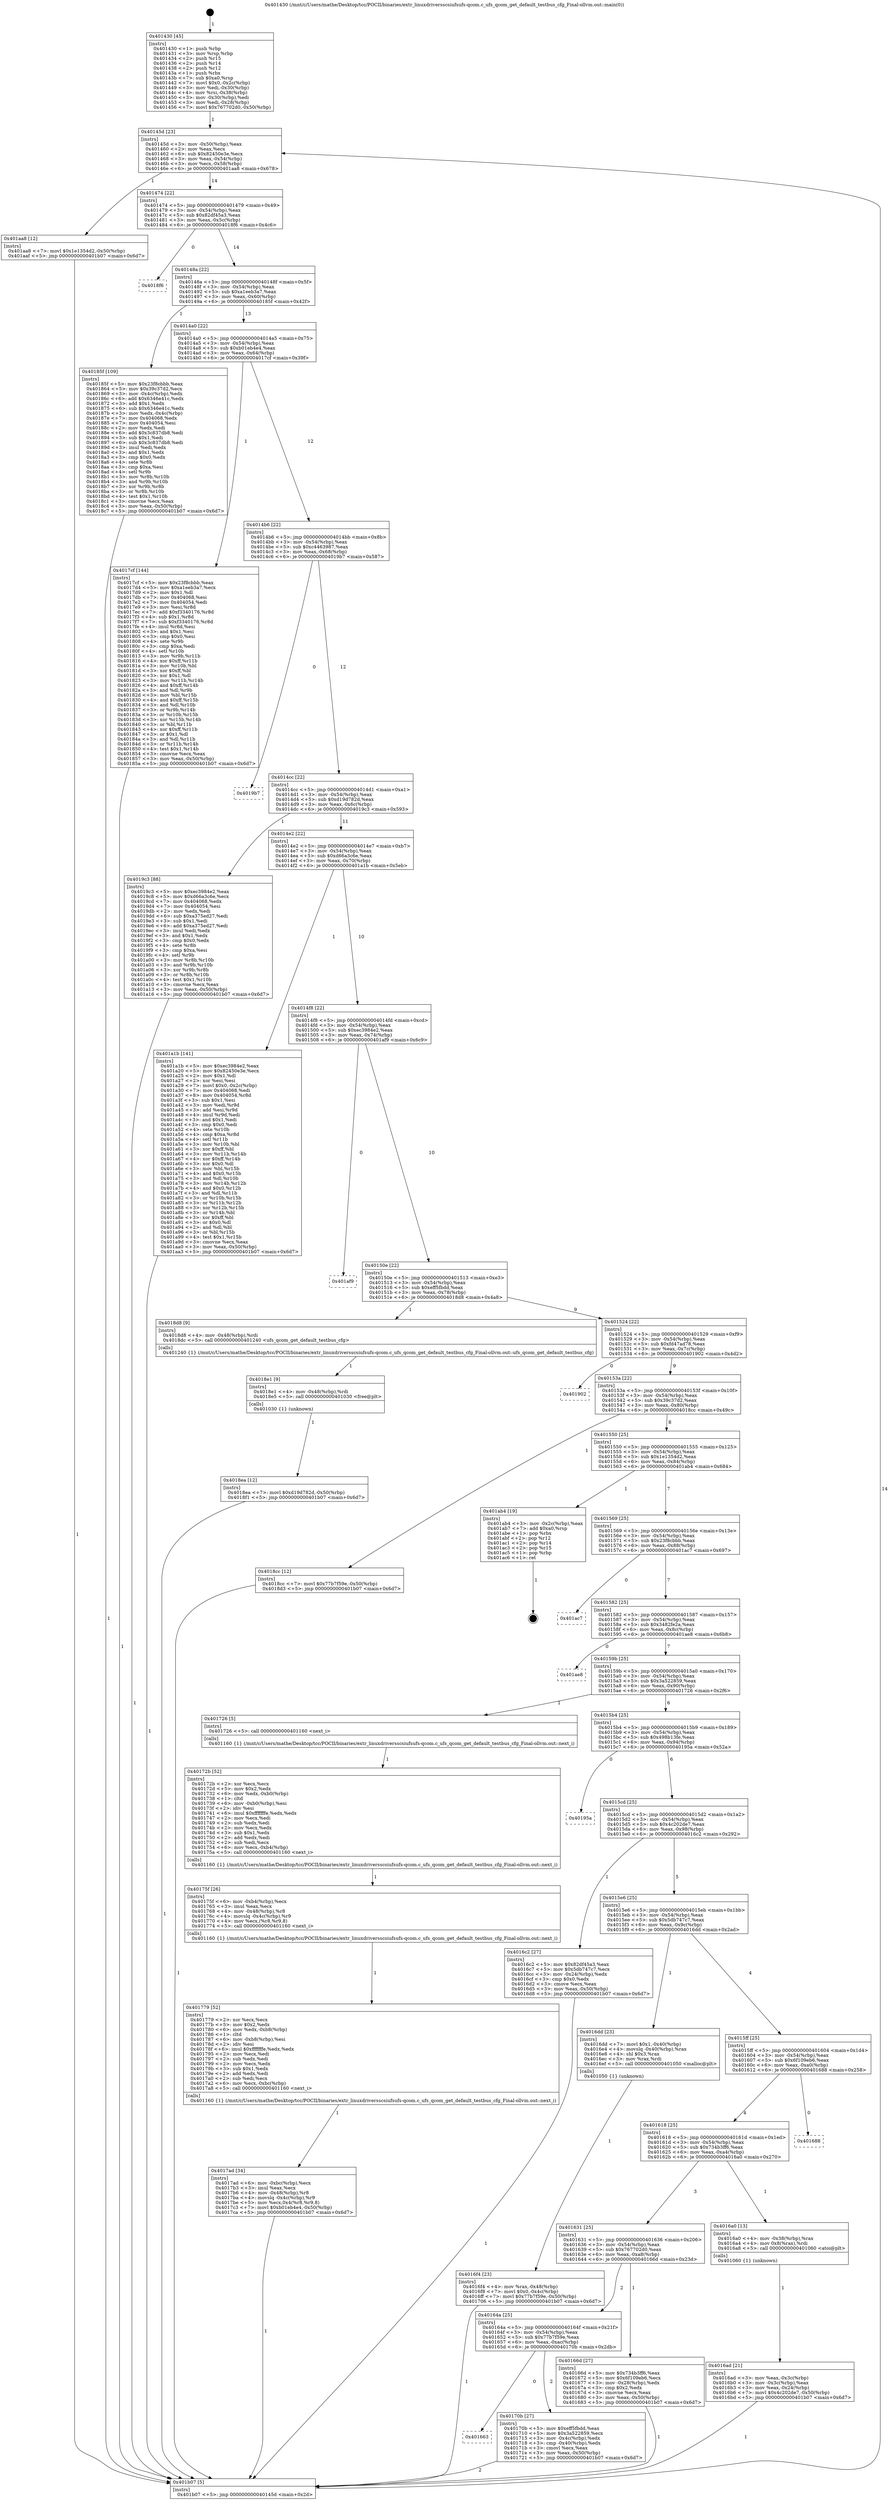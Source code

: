 digraph "0x401430" {
  label = "0x401430 (/mnt/c/Users/mathe/Desktop/tcc/POCII/binaries/extr_linuxdriversscsiufsufs-qcom.c_ufs_qcom_get_default_testbus_cfg_Final-ollvm.out::main(0))"
  labelloc = "t"
  node[shape=record]

  Entry [label="",width=0.3,height=0.3,shape=circle,fillcolor=black,style=filled]
  "0x40145d" [label="{
     0x40145d [23]\l
     | [instrs]\l
     &nbsp;&nbsp;0x40145d \<+3\>: mov -0x50(%rbp),%eax\l
     &nbsp;&nbsp;0x401460 \<+2\>: mov %eax,%ecx\l
     &nbsp;&nbsp;0x401462 \<+6\>: sub $0x82450e3e,%ecx\l
     &nbsp;&nbsp;0x401468 \<+3\>: mov %eax,-0x54(%rbp)\l
     &nbsp;&nbsp;0x40146b \<+3\>: mov %ecx,-0x58(%rbp)\l
     &nbsp;&nbsp;0x40146e \<+6\>: je 0000000000401aa8 \<main+0x678\>\l
  }"]
  "0x401aa8" [label="{
     0x401aa8 [12]\l
     | [instrs]\l
     &nbsp;&nbsp;0x401aa8 \<+7\>: movl $0x1e1354d2,-0x50(%rbp)\l
     &nbsp;&nbsp;0x401aaf \<+5\>: jmp 0000000000401b07 \<main+0x6d7\>\l
  }"]
  "0x401474" [label="{
     0x401474 [22]\l
     | [instrs]\l
     &nbsp;&nbsp;0x401474 \<+5\>: jmp 0000000000401479 \<main+0x49\>\l
     &nbsp;&nbsp;0x401479 \<+3\>: mov -0x54(%rbp),%eax\l
     &nbsp;&nbsp;0x40147c \<+5\>: sub $0x82df45a3,%eax\l
     &nbsp;&nbsp;0x401481 \<+3\>: mov %eax,-0x5c(%rbp)\l
     &nbsp;&nbsp;0x401484 \<+6\>: je 00000000004018f6 \<main+0x4c6\>\l
  }"]
  Exit [label="",width=0.3,height=0.3,shape=circle,fillcolor=black,style=filled,peripheries=2]
  "0x4018f6" [label="{
     0x4018f6\l
  }", style=dashed]
  "0x40148a" [label="{
     0x40148a [22]\l
     | [instrs]\l
     &nbsp;&nbsp;0x40148a \<+5\>: jmp 000000000040148f \<main+0x5f\>\l
     &nbsp;&nbsp;0x40148f \<+3\>: mov -0x54(%rbp),%eax\l
     &nbsp;&nbsp;0x401492 \<+5\>: sub $0xa1eeb3a7,%eax\l
     &nbsp;&nbsp;0x401497 \<+3\>: mov %eax,-0x60(%rbp)\l
     &nbsp;&nbsp;0x40149a \<+6\>: je 000000000040185f \<main+0x42f\>\l
  }"]
  "0x4018ea" [label="{
     0x4018ea [12]\l
     | [instrs]\l
     &nbsp;&nbsp;0x4018ea \<+7\>: movl $0xd19d782d,-0x50(%rbp)\l
     &nbsp;&nbsp;0x4018f1 \<+5\>: jmp 0000000000401b07 \<main+0x6d7\>\l
  }"]
  "0x40185f" [label="{
     0x40185f [109]\l
     | [instrs]\l
     &nbsp;&nbsp;0x40185f \<+5\>: mov $0x23f8cbbb,%eax\l
     &nbsp;&nbsp;0x401864 \<+5\>: mov $0x39c37d2,%ecx\l
     &nbsp;&nbsp;0x401869 \<+3\>: mov -0x4c(%rbp),%edx\l
     &nbsp;&nbsp;0x40186c \<+6\>: add $0x6346e41c,%edx\l
     &nbsp;&nbsp;0x401872 \<+3\>: add $0x1,%edx\l
     &nbsp;&nbsp;0x401875 \<+6\>: sub $0x6346e41c,%edx\l
     &nbsp;&nbsp;0x40187b \<+3\>: mov %edx,-0x4c(%rbp)\l
     &nbsp;&nbsp;0x40187e \<+7\>: mov 0x404068,%edx\l
     &nbsp;&nbsp;0x401885 \<+7\>: mov 0x404054,%esi\l
     &nbsp;&nbsp;0x40188c \<+2\>: mov %edx,%edi\l
     &nbsp;&nbsp;0x40188e \<+6\>: add $0x3c837db8,%edi\l
     &nbsp;&nbsp;0x401894 \<+3\>: sub $0x1,%edi\l
     &nbsp;&nbsp;0x401897 \<+6\>: sub $0x3c837db8,%edi\l
     &nbsp;&nbsp;0x40189d \<+3\>: imul %edi,%edx\l
     &nbsp;&nbsp;0x4018a0 \<+3\>: and $0x1,%edx\l
     &nbsp;&nbsp;0x4018a3 \<+3\>: cmp $0x0,%edx\l
     &nbsp;&nbsp;0x4018a6 \<+4\>: sete %r8b\l
     &nbsp;&nbsp;0x4018aa \<+3\>: cmp $0xa,%esi\l
     &nbsp;&nbsp;0x4018ad \<+4\>: setl %r9b\l
     &nbsp;&nbsp;0x4018b1 \<+3\>: mov %r8b,%r10b\l
     &nbsp;&nbsp;0x4018b4 \<+3\>: and %r9b,%r10b\l
     &nbsp;&nbsp;0x4018b7 \<+3\>: xor %r9b,%r8b\l
     &nbsp;&nbsp;0x4018ba \<+3\>: or %r8b,%r10b\l
     &nbsp;&nbsp;0x4018bd \<+4\>: test $0x1,%r10b\l
     &nbsp;&nbsp;0x4018c1 \<+3\>: cmovne %ecx,%eax\l
     &nbsp;&nbsp;0x4018c4 \<+3\>: mov %eax,-0x50(%rbp)\l
     &nbsp;&nbsp;0x4018c7 \<+5\>: jmp 0000000000401b07 \<main+0x6d7\>\l
  }"]
  "0x4014a0" [label="{
     0x4014a0 [22]\l
     | [instrs]\l
     &nbsp;&nbsp;0x4014a0 \<+5\>: jmp 00000000004014a5 \<main+0x75\>\l
     &nbsp;&nbsp;0x4014a5 \<+3\>: mov -0x54(%rbp),%eax\l
     &nbsp;&nbsp;0x4014a8 \<+5\>: sub $0xb01eb4e4,%eax\l
     &nbsp;&nbsp;0x4014ad \<+3\>: mov %eax,-0x64(%rbp)\l
     &nbsp;&nbsp;0x4014b0 \<+6\>: je 00000000004017cf \<main+0x39f\>\l
  }"]
  "0x4018e1" [label="{
     0x4018e1 [9]\l
     | [instrs]\l
     &nbsp;&nbsp;0x4018e1 \<+4\>: mov -0x48(%rbp),%rdi\l
     &nbsp;&nbsp;0x4018e5 \<+5\>: call 0000000000401030 \<free@plt\>\l
     | [calls]\l
     &nbsp;&nbsp;0x401030 \{1\} (unknown)\l
  }"]
  "0x4017cf" [label="{
     0x4017cf [144]\l
     | [instrs]\l
     &nbsp;&nbsp;0x4017cf \<+5\>: mov $0x23f8cbbb,%eax\l
     &nbsp;&nbsp;0x4017d4 \<+5\>: mov $0xa1eeb3a7,%ecx\l
     &nbsp;&nbsp;0x4017d9 \<+2\>: mov $0x1,%dl\l
     &nbsp;&nbsp;0x4017db \<+7\>: mov 0x404068,%esi\l
     &nbsp;&nbsp;0x4017e2 \<+7\>: mov 0x404054,%edi\l
     &nbsp;&nbsp;0x4017e9 \<+3\>: mov %esi,%r8d\l
     &nbsp;&nbsp;0x4017ec \<+7\>: add $0xf3340176,%r8d\l
     &nbsp;&nbsp;0x4017f3 \<+4\>: sub $0x1,%r8d\l
     &nbsp;&nbsp;0x4017f7 \<+7\>: sub $0xf3340176,%r8d\l
     &nbsp;&nbsp;0x4017fe \<+4\>: imul %r8d,%esi\l
     &nbsp;&nbsp;0x401802 \<+3\>: and $0x1,%esi\l
     &nbsp;&nbsp;0x401805 \<+3\>: cmp $0x0,%esi\l
     &nbsp;&nbsp;0x401808 \<+4\>: sete %r9b\l
     &nbsp;&nbsp;0x40180c \<+3\>: cmp $0xa,%edi\l
     &nbsp;&nbsp;0x40180f \<+4\>: setl %r10b\l
     &nbsp;&nbsp;0x401813 \<+3\>: mov %r9b,%r11b\l
     &nbsp;&nbsp;0x401816 \<+4\>: xor $0xff,%r11b\l
     &nbsp;&nbsp;0x40181a \<+3\>: mov %r10b,%bl\l
     &nbsp;&nbsp;0x40181d \<+3\>: xor $0xff,%bl\l
     &nbsp;&nbsp;0x401820 \<+3\>: xor $0x1,%dl\l
     &nbsp;&nbsp;0x401823 \<+3\>: mov %r11b,%r14b\l
     &nbsp;&nbsp;0x401826 \<+4\>: and $0xff,%r14b\l
     &nbsp;&nbsp;0x40182a \<+3\>: and %dl,%r9b\l
     &nbsp;&nbsp;0x40182d \<+3\>: mov %bl,%r15b\l
     &nbsp;&nbsp;0x401830 \<+4\>: and $0xff,%r15b\l
     &nbsp;&nbsp;0x401834 \<+3\>: and %dl,%r10b\l
     &nbsp;&nbsp;0x401837 \<+3\>: or %r9b,%r14b\l
     &nbsp;&nbsp;0x40183a \<+3\>: or %r10b,%r15b\l
     &nbsp;&nbsp;0x40183d \<+3\>: xor %r15b,%r14b\l
     &nbsp;&nbsp;0x401840 \<+3\>: or %bl,%r11b\l
     &nbsp;&nbsp;0x401843 \<+4\>: xor $0xff,%r11b\l
     &nbsp;&nbsp;0x401847 \<+3\>: or $0x1,%dl\l
     &nbsp;&nbsp;0x40184a \<+3\>: and %dl,%r11b\l
     &nbsp;&nbsp;0x40184d \<+3\>: or %r11b,%r14b\l
     &nbsp;&nbsp;0x401850 \<+4\>: test $0x1,%r14b\l
     &nbsp;&nbsp;0x401854 \<+3\>: cmovne %ecx,%eax\l
     &nbsp;&nbsp;0x401857 \<+3\>: mov %eax,-0x50(%rbp)\l
     &nbsp;&nbsp;0x40185a \<+5\>: jmp 0000000000401b07 \<main+0x6d7\>\l
  }"]
  "0x4014b6" [label="{
     0x4014b6 [22]\l
     | [instrs]\l
     &nbsp;&nbsp;0x4014b6 \<+5\>: jmp 00000000004014bb \<main+0x8b\>\l
     &nbsp;&nbsp;0x4014bb \<+3\>: mov -0x54(%rbp),%eax\l
     &nbsp;&nbsp;0x4014be \<+5\>: sub $0xc4463987,%eax\l
     &nbsp;&nbsp;0x4014c3 \<+3\>: mov %eax,-0x68(%rbp)\l
     &nbsp;&nbsp;0x4014c6 \<+6\>: je 00000000004019b7 \<main+0x587\>\l
  }"]
  "0x4017ad" [label="{
     0x4017ad [34]\l
     | [instrs]\l
     &nbsp;&nbsp;0x4017ad \<+6\>: mov -0xbc(%rbp),%ecx\l
     &nbsp;&nbsp;0x4017b3 \<+3\>: imul %eax,%ecx\l
     &nbsp;&nbsp;0x4017b6 \<+4\>: mov -0x48(%rbp),%r8\l
     &nbsp;&nbsp;0x4017ba \<+4\>: movslq -0x4c(%rbp),%r9\l
     &nbsp;&nbsp;0x4017be \<+5\>: mov %ecx,0x4(%r8,%r9,8)\l
     &nbsp;&nbsp;0x4017c3 \<+7\>: movl $0xb01eb4e4,-0x50(%rbp)\l
     &nbsp;&nbsp;0x4017ca \<+5\>: jmp 0000000000401b07 \<main+0x6d7\>\l
  }"]
  "0x4019b7" [label="{
     0x4019b7\l
  }", style=dashed]
  "0x4014cc" [label="{
     0x4014cc [22]\l
     | [instrs]\l
     &nbsp;&nbsp;0x4014cc \<+5\>: jmp 00000000004014d1 \<main+0xa1\>\l
     &nbsp;&nbsp;0x4014d1 \<+3\>: mov -0x54(%rbp),%eax\l
     &nbsp;&nbsp;0x4014d4 \<+5\>: sub $0xd19d782d,%eax\l
     &nbsp;&nbsp;0x4014d9 \<+3\>: mov %eax,-0x6c(%rbp)\l
     &nbsp;&nbsp;0x4014dc \<+6\>: je 00000000004019c3 \<main+0x593\>\l
  }"]
  "0x401779" [label="{
     0x401779 [52]\l
     | [instrs]\l
     &nbsp;&nbsp;0x401779 \<+2\>: xor %ecx,%ecx\l
     &nbsp;&nbsp;0x40177b \<+5\>: mov $0x2,%edx\l
     &nbsp;&nbsp;0x401780 \<+6\>: mov %edx,-0xb8(%rbp)\l
     &nbsp;&nbsp;0x401786 \<+1\>: cltd\l
     &nbsp;&nbsp;0x401787 \<+6\>: mov -0xb8(%rbp),%esi\l
     &nbsp;&nbsp;0x40178d \<+2\>: idiv %esi\l
     &nbsp;&nbsp;0x40178f \<+6\>: imul $0xfffffffe,%edx,%edx\l
     &nbsp;&nbsp;0x401795 \<+2\>: mov %ecx,%edi\l
     &nbsp;&nbsp;0x401797 \<+2\>: sub %edx,%edi\l
     &nbsp;&nbsp;0x401799 \<+2\>: mov %ecx,%edx\l
     &nbsp;&nbsp;0x40179b \<+3\>: sub $0x1,%edx\l
     &nbsp;&nbsp;0x40179e \<+2\>: add %edx,%edi\l
     &nbsp;&nbsp;0x4017a0 \<+2\>: sub %edi,%ecx\l
     &nbsp;&nbsp;0x4017a2 \<+6\>: mov %ecx,-0xbc(%rbp)\l
     &nbsp;&nbsp;0x4017a8 \<+5\>: call 0000000000401160 \<next_i\>\l
     | [calls]\l
     &nbsp;&nbsp;0x401160 \{1\} (/mnt/c/Users/mathe/Desktop/tcc/POCII/binaries/extr_linuxdriversscsiufsufs-qcom.c_ufs_qcom_get_default_testbus_cfg_Final-ollvm.out::next_i)\l
  }"]
  "0x4019c3" [label="{
     0x4019c3 [88]\l
     | [instrs]\l
     &nbsp;&nbsp;0x4019c3 \<+5\>: mov $0xec3984e2,%eax\l
     &nbsp;&nbsp;0x4019c8 \<+5\>: mov $0xd66a3c6e,%ecx\l
     &nbsp;&nbsp;0x4019cd \<+7\>: mov 0x404068,%edx\l
     &nbsp;&nbsp;0x4019d4 \<+7\>: mov 0x404054,%esi\l
     &nbsp;&nbsp;0x4019db \<+2\>: mov %edx,%edi\l
     &nbsp;&nbsp;0x4019dd \<+6\>: sub $0xa375ed27,%edi\l
     &nbsp;&nbsp;0x4019e3 \<+3\>: sub $0x1,%edi\l
     &nbsp;&nbsp;0x4019e6 \<+6\>: add $0xa375ed27,%edi\l
     &nbsp;&nbsp;0x4019ec \<+3\>: imul %edi,%edx\l
     &nbsp;&nbsp;0x4019ef \<+3\>: and $0x1,%edx\l
     &nbsp;&nbsp;0x4019f2 \<+3\>: cmp $0x0,%edx\l
     &nbsp;&nbsp;0x4019f5 \<+4\>: sete %r8b\l
     &nbsp;&nbsp;0x4019f9 \<+3\>: cmp $0xa,%esi\l
     &nbsp;&nbsp;0x4019fc \<+4\>: setl %r9b\l
     &nbsp;&nbsp;0x401a00 \<+3\>: mov %r8b,%r10b\l
     &nbsp;&nbsp;0x401a03 \<+3\>: and %r9b,%r10b\l
     &nbsp;&nbsp;0x401a06 \<+3\>: xor %r9b,%r8b\l
     &nbsp;&nbsp;0x401a09 \<+3\>: or %r8b,%r10b\l
     &nbsp;&nbsp;0x401a0c \<+4\>: test $0x1,%r10b\l
     &nbsp;&nbsp;0x401a10 \<+3\>: cmovne %ecx,%eax\l
     &nbsp;&nbsp;0x401a13 \<+3\>: mov %eax,-0x50(%rbp)\l
     &nbsp;&nbsp;0x401a16 \<+5\>: jmp 0000000000401b07 \<main+0x6d7\>\l
  }"]
  "0x4014e2" [label="{
     0x4014e2 [22]\l
     | [instrs]\l
     &nbsp;&nbsp;0x4014e2 \<+5\>: jmp 00000000004014e7 \<main+0xb7\>\l
     &nbsp;&nbsp;0x4014e7 \<+3\>: mov -0x54(%rbp),%eax\l
     &nbsp;&nbsp;0x4014ea \<+5\>: sub $0xd66a3c6e,%eax\l
     &nbsp;&nbsp;0x4014ef \<+3\>: mov %eax,-0x70(%rbp)\l
     &nbsp;&nbsp;0x4014f2 \<+6\>: je 0000000000401a1b \<main+0x5eb\>\l
  }"]
  "0x40175f" [label="{
     0x40175f [26]\l
     | [instrs]\l
     &nbsp;&nbsp;0x40175f \<+6\>: mov -0xb4(%rbp),%ecx\l
     &nbsp;&nbsp;0x401765 \<+3\>: imul %eax,%ecx\l
     &nbsp;&nbsp;0x401768 \<+4\>: mov -0x48(%rbp),%r8\l
     &nbsp;&nbsp;0x40176c \<+4\>: movslq -0x4c(%rbp),%r9\l
     &nbsp;&nbsp;0x401770 \<+4\>: mov %ecx,(%r8,%r9,8)\l
     &nbsp;&nbsp;0x401774 \<+5\>: call 0000000000401160 \<next_i\>\l
     | [calls]\l
     &nbsp;&nbsp;0x401160 \{1\} (/mnt/c/Users/mathe/Desktop/tcc/POCII/binaries/extr_linuxdriversscsiufsufs-qcom.c_ufs_qcom_get_default_testbus_cfg_Final-ollvm.out::next_i)\l
  }"]
  "0x401a1b" [label="{
     0x401a1b [141]\l
     | [instrs]\l
     &nbsp;&nbsp;0x401a1b \<+5\>: mov $0xec3984e2,%eax\l
     &nbsp;&nbsp;0x401a20 \<+5\>: mov $0x82450e3e,%ecx\l
     &nbsp;&nbsp;0x401a25 \<+2\>: mov $0x1,%dl\l
     &nbsp;&nbsp;0x401a27 \<+2\>: xor %esi,%esi\l
     &nbsp;&nbsp;0x401a29 \<+7\>: movl $0x0,-0x2c(%rbp)\l
     &nbsp;&nbsp;0x401a30 \<+7\>: mov 0x404068,%edi\l
     &nbsp;&nbsp;0x401a37 \<+8\>: mov 0x404054,%r8d\l
     &nbsp;&nbsp;0x401a3f \<+3\>: sub $0x1,%esi\l
     &nbsp;&nbsp;0x401a42 \<+3\>: mov %edi,%r9d\l
     &nbsp;&nbsp;0x401a45 \<+3\>: add %esi,%r9d\l
     &nbsp;&nbsp;0x401a48 \<+4\>: imul %r9d,%edi\l
     &nbsp;&nbsp;0x401a4c \<+3\>: and $0x1,%edi\l
     &nbsp;&nbsp;0x401a4f \<+3\>: cmp $0x0,%edi\l
     &nbsp;&nbsp;0x401a52 \<+4\>: sete %r10b\l
     &nbsp;&nbsp;0x401a56 \<+4\>: cmp $0xa,%r8d\l
     &nbsp;&nbsp;0x401a5a \<+4\>: setl %r11b\l
     &nbsp;&nbsp;0x401a5e \<+3\>: mov %r10b,%bl\l
     &nbsp;&nbsp;0x401a61 \<+3\>: xor $0xff,%bl\l
     &nbsp;&nbsp;0x401a64 \<+3\>: mov %r11b,%r14b\l
     &nbsp;&nbsp;0x401a67 \<+4\>: xor $0xff,%r14b\l
     &nbsp;&nbsp;0x401a6b \<+3\>: xor $0x0,%dl\l
     &nbsp;&nbsp;0x401a6e \<+3\>: mov %bl,%r15b\l
     &nbsp;&nbsp;0x401a71 \<+4\>: and $0x0,%r15b\l
     &nbsp;&nbsp;0x401a75 \<+3\>: and %dl,%r10b\l
     &nbsp;&nbsp;0x401a78 \<+3\>: mov %r14b,%r12b\l
     &nbsp;&nbsp;0x401a7b \<+4\>: and $0x0,%r12b\l
     &nbsp;&nbsp;0x401a7f \<+3\>: and %dl,%r11b\l
     &nbsp;&nbsp;0x401a82 \<+3\>: or %r10b,%r15b\l
     &nbsp;&nbsp;0x401a85 \<+3\>: or %r11b,%r12b\l
     &nbsp;&nbsp;0x401a88 \<+3\>: xor %r12b,%r15b\l
     &nbsp;&nbsp;0x401a8b \<+3\>: or %r14b,%bl\l
     &nbsp;&nbsp;0x401a8e \<+3\>: xor $0xff,%bl\l
     &nbsp;&nbsp;0x401a91 \<+3\>: or $0x0,%dl\l
     &nbsp;&nbsp;0x401a94 \<+2\>: and %dl,%bl\l
     &nbsp;&nbsp;0x401a96 \<+3\>: or %bl,%r15b\l
     &nbsp;&nbsp;0x401a99 \<+4\>: test $0x1,%r15b\l
     &nbsp;&nbsp;0x401a9d \<+3\>: cmovne %ecx,%eax\l
     &nbsp;&nbsp;0x401aa0 \<+3\>: mov %eax,-0x50(%rbp)\l
     &nbsp;&nbsp;0x401aa3 \<+5\>: jmp 0000000000401b07 \<main+0x6d7\>\l
  }"]
  "0x4014f8" [label="{
     0x4014f8 [22]\l
     | [instrs]\l
     &nbsp;&nbsp;0x4014f8 \<+5\>: jmp 00000000004014fd \<main+0xcd\>\l
     &nbsp;&nbsp;0x4014fd \<+3\>: mov -0x54(%rbp),%eax\l
     &nbsp;&nbsp;0x401500 \<+5\>: sub $0xec3984e2,%eax\l
     &nbsp;&nbsp;0x401505 \<+3\>: mov %eax,-0x74(%rbp)\l
     &nbsp;&nbsp;0x401508 \<+6\>: je 0000000000401af9 \<main+0x6c9\>\l
  }"]
  "0x40172b" [label="{
     0x40172b [52]\l
     | [instrs]\l
     &nbsp;&nbsp;0x40172b \<+2\>: xor %ecx,%ecx\l
     &nbsp;&nbsp;0x40172d \<+5\>: mov $0x2,%edx\l
     &nbsp;&nbsp;0x401732 \<+6\>: mov %edx,-0xb0(%rbp)\l
     &nbsp;&nbsp;0x401738 \<+1\>: cltd\l
     &nbsp;&nbsp;0x401739 \<+6\>: mov -0xb0(%rbp),%esi\l
     &nbsp;&nbsp;0x40173f \<+2\>: idiv %esi\l
     &nbsp;&nbsp;0x401741 \<+6\>: imul $0xfffffffe,%edx,%edx\l
     &nbsp;&nbsp;0x401747 \<+2\>: mov %ecx,%edi\l
     &nbsp;&nbsp;0x401749 \<+2\>: sub %edx,%edi\l
     &nbsp;&nbsp;0x40174b \<+2\>: mov %ecx,%edx\l
     &nbsp;&nbsp;0x40174d \<+3\>: sub $0x1,%edx\l
     &nbsp;&nbsp;0x401750 \<+2\>: add %edx,%edi\l
     &nbsp;&nbsp;0x401752 \<+2\>: sub %edi,%ecx\l
     &nbsp;&nbsp;0x401754 \<+6\>: mov %ecx,-0xb4(%rbp)\l
     &nbsp;&nbsp;0x40175a \<+5\>: call 0000000000401160 \<next_i\>\l
     | [calls]\l
     &nbsp;&nbsp;0x401160 \{1\} (/mnt/c/Users/mathe/Desktop/tcc/POCII/binaries/extr_linuxdriversscsiufsufs-qcom.c_ufs_qcom_get_default_testbus_cfg_Final-ollvm.out::next_i)\l
  }"]
  "0x401af9" [label="{
     0x401af9\l
  }", style=dashed]
  "0x40150e" [label="{
     0x40150e [22]\l
     | [instrs]\l
     &nbsp;&nbsp;0x40150e \<+5\>: jmp 0000000000401513 \<main+0xe3\>\l
     &nbsp;&nbsp;0x401513 \<+3\>: mov -0x54(%rbp),%eax\l
     &nbsp;&nbsp;0x401516 \<+5\>: sub $0xeff5fbdd,%eax\l
     &nbsp;&nbsp;0x40151b \<+3\>: mov %eax,-0x78(%rbp)\l
     &nbsp;&nbsp;0x40151e \<+6\>: je 00000000004018d8 \<main+0x4a8\>\l
  }"]
  "0x401663" [label="{
     0x401663\l
  }", style=dashed]
  "0x4018d8" [label="{
     0x4018d8 [9]\l
     | [instrs]\l
     &nbsp;&nbsp;0x4018d8 \<+4\>: mov -0x48(%rbp),%rdi\l
     &nbsp;&nbsp;0x4018dc \<+5\>: call 0000000000401240 \<ufs_qcom_get_default_testbus_cfg\>\l
     | [calls]\l
     &nbsp;&nbsp;0x401240 \{1\} (/mnt/c/Users/mathe/Desktop/tcc/POCII/binaries/extr_linuxdriversscsiufsufs-qcom.c_ufs_qcom_get_default_testbus_cfg_Final-ollvm.out::ufs_qcom_get_default_testbus_cfg)\l
  }"]
  "0x401524" [label="{
     0x401524 [22]\l
     | [instrs]\l
     &nbsp;&nbsp;0x401524 \<+5\>: jmp 0000000000401529 \<main+0xf9\>\l
     &nbsp;&nbsp;0x401529 \<+3\>: mov -0x54(%rbp),%eax\l
     &nbsp;&nbsp;0x40152c \<+5\>: sub $0xfd47ad78,%eax\l
     &nbsp;&nbsp;0x401531 \<+3\>: mov %eax,-0x7c(%rbp)\l
     &nbsp;&nbsp;0x401534 \<+6\>: je 0000000000401902 \<main+0x4d2\>\l
  }"]
  "0x40170b" [label="{
     0x40170b [27]\l
     | [instrs]\l
     &nbsp;&nbsp;0x40170b \<+5\>: mov $0xeff5fbdd,%eax\l
     &nbsp;&nbsp;0x401710 \<+5\>: mov $0x3a522859,%ecx\l
     &nbsp;&nbsp;0x401715 \<+3\>: mov -0x4c(%rbp),%edx\l
     &nbsp;&nbsp;0x401718 \<+3\>: cmp -0x40(%rbp),%edx\l
     &nbsp;&nbsp;0x40171b \<+3\>: cmovl %ecx,%eax\l
     &nbsp;&nbsp;0x40171e \<+3\>: mov %eax,-0x50(%rbp)\l
     &nbsp;&nbsp;0x401721 \<+5\>: jmp 0000000000401b07 \<main+0x6d7\>\l
  }"]
  "0x401902" [label="{
     0x401902\l
  }", style=dashed]
  "0x40153a" [label="{
     0x40153a [22]\l
     | [instrs]\l
     &nbsp;&nbsp;0x40153a \<+5\>: jmp 000000000040153f \<main+0x10f\>\l
     &nbsp;&nbsp;0x40153f \<+3\>: mov -0x54(%rbp),%eax\l
     &nbsp;&nbsp;0x401542 \<+5\>: sub $0x39c37d2,%eax\l
     &nbsp;&nbsp;0x401547 \<+3\>: mov %eax,-0x80(%rbp)\l
     &nbsp;&nbsp;0x40154a \<+6\>: je 00000000004018cc \<main+0x49c\>\l
  }"]
  "0x4016f4" [label="{
     0x4016f4 [23]\l
     | [instrs]\l
     &nbsp;&nbsp;0x4016f4 \<+4\>: mov %rax,-0x48(%rbp)\l
     &nbsp;&nbsp;0x4016f8 \<+7\>: movl $0x0,-0x4c(%rbp)\l
     &nbsp;&nbsp;0x4016ff \<+7\>: movl $0x77b7f59e,-0x50(%rbp)\l
     &nbsp;&nbsp;0x401706 \<+5\>: jmp 0000000000401b07 \<main+0x6d7\>\l
  }"]
  "0x4018cc" [label="{
     0x4018cc [12]\l
     | [instrs]\l
     &nbsp;&nbsp;0x4018cc \<+7\>: movl $0x77b7f59e,-0x50(%rbp)\l
     &nbsp;&nbsp;0x4018d3 \<+5\>: jmp 0000000000401b07 \<main+0x6d7\>\l
  }"]
  "0x401550" [label="{
     0x401550 [25]\l
     | [instrs]\l
     &nbsp;&nbsp;0x401550 \<+5\>: jmp 0000000000401555 \<main+0x125\>\l
     &nbsp;&nbsp;0x401555 \<+3\>: mov -0x54(%rbp),%eax\l
     &nbsp;&nbsp;0x401558 \<+5\>: sub $0x1e1354d2,%eax\l
     &nbsp;&nbsp;0x40155d \<+6\>: mov %eax,-0x84(%rbp)\l
     &nbsp;&nbsp;0x401563 \<+6\>: je 0000000000401ab4 \<main+0x684\>\l
  }"]
  "0x4016ad" [label="{
     0x4016ad [21]\l
     | [instrs]\l
     &nbsp;&nbsp;0x4016ad \<+3\>: mov %eax,-0x3c(%rbp)\l
     &nbsp;&nbsp;0x4016b0 \<+3\>: mov -0x3c(%rbp),%eax\l
     &nbsp;&nbsp;0x4016b3 \<+3\>: mov %eax,-0x24(%rbp)\l
     &nbsp;&nbsp;0x4016b6 \<+7\>: movl $0x4c202de7,-0x50(%rbp)\l
     &nbsp;&nbsp;0x4016bd \<+5\>: jmp 0000000000401b07 \<main+0x6d7\>\l
  }"]
  "0x401ab4" [label="{
     0x401ab4 [19]\l
     | [instrs]\l
     &nbsp;&nbsp;0x401ab4 \<+3\>: mov -0x2c(%rbp),%eax\l
     &nbsp;&nbsp;0x401ab7 \<+7\>: add $0xa0,%rsp\l
     &nbsp;&nbsp;0x401abe \<+1\>: pop %rbx\l
     &nbsp;&nbsp;0x401abf \<+2\>: pop %r12\l
     &nbsp;&nbsp;0x401ac1 \<+2\>: pop %r14\l
     &nbsp;&nbsp;0x401ac3 \<+2\>: pop %r15\l
     &nbsp;&nbsp;0x401ac5 \<+1\>: pop %rbp\l
     &nbsp;&nbsp;0x401ac6 \<+1\>: ret\l
  }"]
  "0x401569" [label="{
     0x401569 [25]\l
     | [instrs]\l
     &nbsp;&nbsp;0x401569 \<+5\>: jmp 000000000040156e \<main+0x13e\>\l
     &nbsp;&nbsp;0x40156e \<+3\>: mov -0x54(%rbp),%eax\l
     &nbsp;&nbsp;0x401571 \<+5\>: sub $0x23f8cbbb,%eax\l
     &nbsp;&nbsp;0x401576 \<+6\>: mov %eax,-0x88(%rbp)\l
     &nbsp;&nbsp;0x40157c \<+6\>: je 0000000000401ac7 \<main+0x697\>\l
  }"]
  "0x401430" [label="{
     0x401430 [45]\l
     | [instrs]\l
     &nbsp;&nbsp;0x401430 \<+1\>: push %rbp\l
     &nbsp;&nbsp;0x401431 \<+3\>: mov %rsp,%rbp\l
     &nbsp;&nbsp;0x401434 \<+2\>: push %r15\l
     &nbsp;&nbsp;0x401436 \<+2\>: push %r14\l
     &nbsp;&nbsp;0x401438 \<+2\>: push %r12\l
     &nbsp;&nbsp;0x40143a \<+1\>: push %rbx\l
     &nbsp;&nbsp;0x40143b \<+7\>: sub $0xa0,%rsp\l
     &nbsp;&nbsp;0x401442 \<+7\>: movl $0x0,-0x2c(%rbp)\l
     &nbsp;&nbsp;0x401449 \<+3\>: mov %edi,-0x30(%rbp)\l
     &nbsp;&nbsp;0x40144c \<+4\>: mov %rsi,-0x38(%rbp)\l
     &nbsp;&nbsp;0x401450 \<+3\>: mov -0x30(%rbp),%edi\l
     &nbsp;&nbsp;0x401453 \<+3\>: mov %edi,-0x28(%rbp)\l
     &nbsp;&nbsp;0x401456 \<+7\>: movl $0x767702d0,-0x50(%rbp)\l
  }"]
  "0x401ac7" [label="{
     0x401ac7\l
  }", style=dashed]
  "0x401582" [label="{
     0x401582 [25]\l
     | [instrs]\l
     &nbsp;&nbsp;0x401582 \<+5\>: jmp 0000000000401587 \<main+0x157\>\l
     &nbsp;&nbsp;0x401587 \<+3\>: mov -0x54(%rbp),%eax\l
     &nbsp;&nbsp;0x40158a \<+5\>: sub $0x3482fe2a,%eax\l
     &nbsp;&nbsp;0x40158f \<+6\>: mov %eax,-0x8c(%rbp)\l
     &nbsp;&nbsp;0x401595 \<+6\>: je 0000000000401ae8 \<main+0x6b8\>\l
  }"]
  "0x401b07" [label="{
     0x401b07 [5]\l
     | [instrs]\l
     &nbsp;&nbsp;0x401b07 \<+5\>: jmp 000000000040145d \<main+0x2d\>\l
  }"]
  "0x401ae8" [label="{
     0x401ae8\l
  }", style=dashed]
  "0x40159b" [label="{
     0x40159b [25]\l
     | [instrs]\l
     &nbsp;&nbsp;0x40159b \<+5\>: jmp 00000000004015a0 \<main+0x170\>\l
     &nbsp;&nbsp;0x4015a0 \<+3\>: mov -0x54(%rbp),%eax\l
     &nbsp;&nbsp;0x4015a3 \<+5\>: sub $0x3a522859,%eax\l
     &nbsp;&nbsp;0x4015a8 \<+6\>: mov %eax,-0x90(%rbp)\l
     &nbsp;&nbsp;0x4015ae \<+6\>: je 0000000000401726 \<main+0x2f6\>\l
  }"]
  "0x40164a" [label="{
     0x40164a [25]\l
     | [instrs]\l
     &nbsp;&nbsp;0x40164a \<+5\>: jmp 000000000040164f \<main+0x21f\>\l
     &nbsp;&nbsp;0x40164f \<+3\>: mov -0x54(%rbp),%eax\l
     &nbsp;&nbsp;0x401652 \<+5\>: sub $0x77b7f59e,%eax\l
     &nbsp;&nbsp;0x401657 \<+6\>: mov %eax,-0xac(%rbp)\l
     &nbsp;&nbsp;0x40165d \<+6\>: je 000000000040170b \<main+0x2db\>\l
  }"]
  "0x401726" [label="{
     0x401726 [5]\l
     | [instrs]\l
     &nbsp;&nbsp;0x401726 \<+5\>: call 0000000000401160 \<next_i\>\l
     | [calls]\l
     &nbsp;&nbsp;0x401160 \{1\} (/mnt/c/Users/mathe/Desktop/tcc/POCII/binaries/extr_linuxdriversscsiufsufs-qcom.c_ufs_qcom_get_default_testbus_cfg_Final-ollvm.out::next_i)\l
  }"]
  "0x4015b4" [label="{
     0x4015b4 [25]\l
     | [instrs]\l
     &nbsp;&nbsp;0x4015b4 \<+5\>: jmp 00000000004015b9 \<main+0x189\>\l
     &nbsp;&nbsp;0x4015b9 \<+3\>: mov -0x54(%rbp),%eax\l
     &nbsp;&nbsp;0x4015bc \<+5\>: sub $0x498b13fe,%eax\l
     &nbsp;&nbsp;0x4015c1 \<+6\>: mov %eax,-0x94(%rbp)\l
     &nbsp;&nbsp;0x4015c7 \<+6\>: je 000000000040195a \<main+0x52a\>\l
  }"]
  "0x40166d" [label="{
     0x40166d [27]\l
     | [instrs]\l
     &nbsp;&nbsp;0x40166d \<+5\>: mov $0x734b3ff6,%eax\l
     &nbsp;&nbsp;0x401672 \<+5\>: mov $0x6f109eb6,%ecx\l
     &nbsp;&nbsp;0x401677 \<+3\>: mov -0x28(%rbp),%edx\l
     &nbsp;&nbsp;0x40167a \<+3\>: cmp $0x2,%edx\l
     &nbsp;&nbsp;0x40167d \<+3\>: cmovne %ecx,%eax\l
     &nbsp;&nbsp;0x401680 \<+3\>: mov %eax,-0x50(%rbp)\l
     &nbsp;&nbsp;0x401683 \<+5\>: jmp 0000000000401b07 \<main+0x6d7\>\l
  }"]
  "0x40195a" [label="{
     0x40195a\l
  }", style=dashed]
  "0x4015cd" [label="{
     0x4015cd [25]\l
     | [instrs]\l
     &nbsp;&nbsp;0x4015cd \<+5\>: jmp 00000000004015d2 \<main+0x1a2\>\l
     &nbsp;&nbsp;0x4015d2 \<+3\>: mov -0x54(%rbp),%eax\l
     &nbsp;&nbsp;0x4015d5 \<+5\>: sub $0x4c202de7,%eax\l
     &nbsp;&nbsp;0x4015da \<+6\>: mov %eax,-0x98(%rbp)\l
     &nbsp;&nbsp;0x4015e0 \<+6\>: je 00000000004016c2 \<main+0x292\>\l
  }"]
  "0x401631" [label="{
     0x401631 [25]\l
     | [instrs]\l
     &nbsp;&nbsp;0x401631 \<+5\>: jmp 0000000000401636 \<main+0x206\>\l
     &nbsp;&nbsp;0x401636 \<+3\>: mov -0x54(%rbp),%eax\l
     &nbsp;&nbsp;0x401639 \<+5\>: sub $0x767702d0,%eax\l
     &nbsp;&nbsp;0x40163e \<+6\>: mov %eax,-0xa8(%rbp)\l
     &nbsp;&nbsp;0x401644 \<+6\>: je 000000000040166d \<main+0x23d\>\l
  }"]
  "0x4016c2" [label="{
     0x4016c2 [27]\l
     | [instrs]\l
     &nbsp;&nbsp;0x4016c2 \<+5\>: mov $0x82df45a3,%eax\l
     &nbsp;&nbsp;0x4016c7 \<+5\>: mov $0x5db747c7,%ecx\l
     &nbsp;&nbsp;0x4016cc \<+3\>: mov -0x24(%rbp),%edx\l
     &nbsp;&nbsp;0x4016cf \<+3\>: cmp $0x0,%edx\l
     &nbsp;&nbsp;0x4016d2 \<+3\>: cmove %ecx,%eax\l
     &nbsp;&nbsp;0x4016d5 \<+3\>: mov %eax,-0x50(%rbp)\l
     &nbsp;&nbsp;0x4016d8 \<+5\>: jmp 0000000000401b07 \<main+0x6d7\>\l
  }"]
  "0x4015e6" [label="{
     0x4015e6 [25]\l
     | [instrs]\l
     &nbsp;&nbsp;0x4015e6 \<+5\>: jmp 00000000004015eb \<main+0x1bb\>\l
     &nbsp;&nbsp;0x4015eb \<+3\>: mov -0x54(%rbp),%eax\l
     &nbsp;&nbsp;0x4015ee \<+5\>: sub $0x5db747c7,%eax\l
     &nbsp;&nbsp;0x4015f3 \<+6\>: mov %eax,-0x9c(%rbp)\l
     &nbsp;&nbsp;0x4015f9 \<+6\>: je 00000000004016dd \<main+0x2ad\>\l
  }"]
  "0x4016a0" [label="{
     0x4016a0 [13]\l
     | [instrs]\l
     &nbsp;&nbsp;0x4016a0 \<+4\>: mov -0x38(%rbp),%rax\l
     &nbsp;&nbsp;0x4016a4 \<+4\>: mov 0x8(%rax),%rdi\l
     &nbsp;&nbsp;0x4016a8 \<+5\>: call 0000000000401060 \<atoi@plt\>\l
     | [calls]\l
     &nbsp;&nbsp;0x401060 \{1\} (unknown)\l
  }"]
  "0x4016dd" [label="{
     0x4016dd [23]\l
     | [instrs]\l
     &nbsp;&nbsp;0x4016dd \<+7\>: movl $0x1,-0x40(%rbp)\l
     &nbsp;&nbsp;0x4016e4 \<+4\>: movslq -0x40(%rbp),%rax\l
     &nbsp;&nbsp;0x4016e8 \<+4\>: shl $0x3,%rax\l
     &nbsp;&nbsp;0x4016ec \<+3\>: mov %rax,%rdi\l
     &nbsp;&nbsp;0x4016ef \<+5\>: call 0000000000401050 \<malloc@plt\>\l
     | [calls]\l
     &nbsp;&nbsp;0x401050 \{1\} (unknown)\l
  }"]
  "0x4015ff" [label="{
     0x4015ff [25]\l
     | [instrs]\l
     &nbsp;&nbsp;0x4015ff \<+5\>: jmp 0000000000401604 \<main+0x1d4\>\l
     &nbsp;&nbsp;0x401604 \<+3\>: mov -0x54(%rbp),%eax\l
     &nbsp;&nbsp;0x401607 \<+5\>: sub $0x6f109eb6,%eax\l
     &nbsp;&nbsp;0x40160c \<+6\>: mov %eax,-0xa0(%rbp)\l
     &nbsp;&nbsp;0x401612 \<+6\>: je 0000000000401688 \<main+0x258\>\l
  }"]
  "0x401618" [label="{
     0x401618 [25]\l
     | [instrs]\l
     &nbsp;&nbsp;0x401618 \<+5\>: jmp 000000000040161d \<main+0x1ed\>\l
     &nbsp;&nbsp;0x40161d \<+3\>: mov -0x54(%rbp),%eax\l
     &nbsp;&nbsp;0x401620 \<+5\>: sub $0x734b3ff6,%eax\l
     &nbsp;&nbsp;0x401625 \<+6\>: mov %eax,-0xa4(%rbp)\l
     &nbsp;&nbsp;0x40162b \<+6\>: je 00000000004016a0 \<main+0x270\>\l
  }"]
  "0x401688" [label="{
     0x401688\l
  }", style=dashed]
  Entry -> "0x401430" [label=" 1"]
  "0x40145d" -> "0x401aa8" [label=" 1"]
  "0x40145d" -> "0x401474" [label=" 14"]
  "0x401ab4" -> Exit [label=" 1"]
  "0x401474" -> "0x4018f6" [label=" 0"]
  "0x401474" -> "0x40148a" [label=" 14"]
  "0x401aa8" -> "0x401b07" [label=" 1"]
  "0x40148a" -> "0x40185f" [label=" 1"]
  "0x40148a" -> "0x4014a0" [label=" 13"]
  "0x401a1b" -> "0x401b07" [label=" 1"]
  "0x4014a0" -> "0x4017cf" [label=" 1"]
  "0x4014a0" -> "0x4014b6" [label=" 12"]
  "0x4019c3" -> "0x401b07" [label=" 1"]
  "0x4014b6" -> "0x4019b7" [label=" 0"]
  "0x4014b6" -> "0x4014cc" [label=" 12"]
  "0x4018ea" -> "0x401b07" [label=" 1"]
  "0x4014cc" -> "0x4019c3" [label=" 1"]
  "0x4014cc" -> "0x4014e2" [label=" 11"]
  "0x4018e1" -> "0x4018ea" [label=" 1"]
  "0x4014e2" -> "0x401a1b" [label=" 1"]
  "0x4014e2" -> "0x4014f8" [label=" 10"]
  "0x4018d8" -> "0x4018e1" [label=" 1"]
  "0x4014f8" -> "0x401af9" [label=" 0"]
  "0x4014f8" -> "0x40150e" [label=" 10"]
  "0x4018cc" -> "0x401b07" [label=" 1"]
  "0x40150e" -> "0x4018d8" [label=" 1"]
  "0x40150e" -> "0x401524" [label=" 9"]
  "0x40185f" -> "0x401b07" [label=" 1"]
  "0x401524" -> "0x401902" [label=" 0"]
  "0x401524" -> "0x40153a" [label=" 9"]
  "0x4017cf" -> "0x401b07" [label=" 1"]
  "0x40153a" -> "0x4018cc" [label=" 1"]
  "0x40153a" -> "0x401550" [label=" 8"]
  "0x401779" -> "0x4017ad" [label=" 1"]
  "0x401550" -> "0x401ab4" [label=" 1"]
  "0x401550" -> "0x401569" [label=" 7"]
  "0x40175f" -> "0x401779" [label=" 1"]
  "0x401569" -> "0x401ac7" [label=" 0"]
  "0x401569" -> "0x401582" [label=" 7"]
  "0x40172b" -> "0x40175f" [label=" 1"]
  "0x401582" -> "0x401ae8" [label=" 0"]
  "0x401582" -> "0x40159b" [label=" 7"]
  "0x401726" -> "0x40172b" [label=" 1"]
  "0x40159b" -> "0x401726" [label=" 1"]
  "0x40159b" -> "0x4015b4" [label=" 6"]
  "0x40170b" -> "0x401b07" [label=" 2"]
  "0x4015b4" -> "0x40195a" [label=" 0"]
  "0x4015b4" -> "0x4015cd" [label=" 6"]
  "0x40164a" -> "0x401663" [label=" 0"]
  "0x4015cd" -> "0x4016c2" [label=" 1"]
  "0x4015cd" -> "0x4015e6" [label=" 5"]
  "0x4017ad" -> "0x401b07" [label=" 1"]
  "0x4015e6" -> "0x4016dd" [label=" 1"]
  "0x4015e6" -> "0x4015ff" [label=" 4"]
  "0x4016f4" -> "0x401b07" [label=" 1"]
  "0x4015ff" -> "0x401688" [label=" 0"]
  "0x4015ff" -> "0x401618" [label=" 4"]
  "0x4016dd" -> "0x4016f4" [label=" 1"]
  "0x401618" -> "0x4016a0" [label=" 1"]
  "0x401618" -> "0x401631" [label=" 3"]
  "0x40164a" -> "0x40170b" [label=" 2"]
  "0x401631" -> "0x40166d" [label=" 1"]
  "0x401631" -> "0x40164a" [label=" 2"]
  "0x40166d" -> "0x401b07" [label=" 1"]
  "0x401430" -> "0x40145d" [label=" 1"]
  "0x401b07" -> "0x40145d" [label=" 14"]
  "0x4016a0" -> "0x4016ad" [label=" 1"]
  "0x4016ad" -> "0x401b07" [label=" 1"]
  "0x4016c2" -> "0x401b07" [label=" 1"]
}
